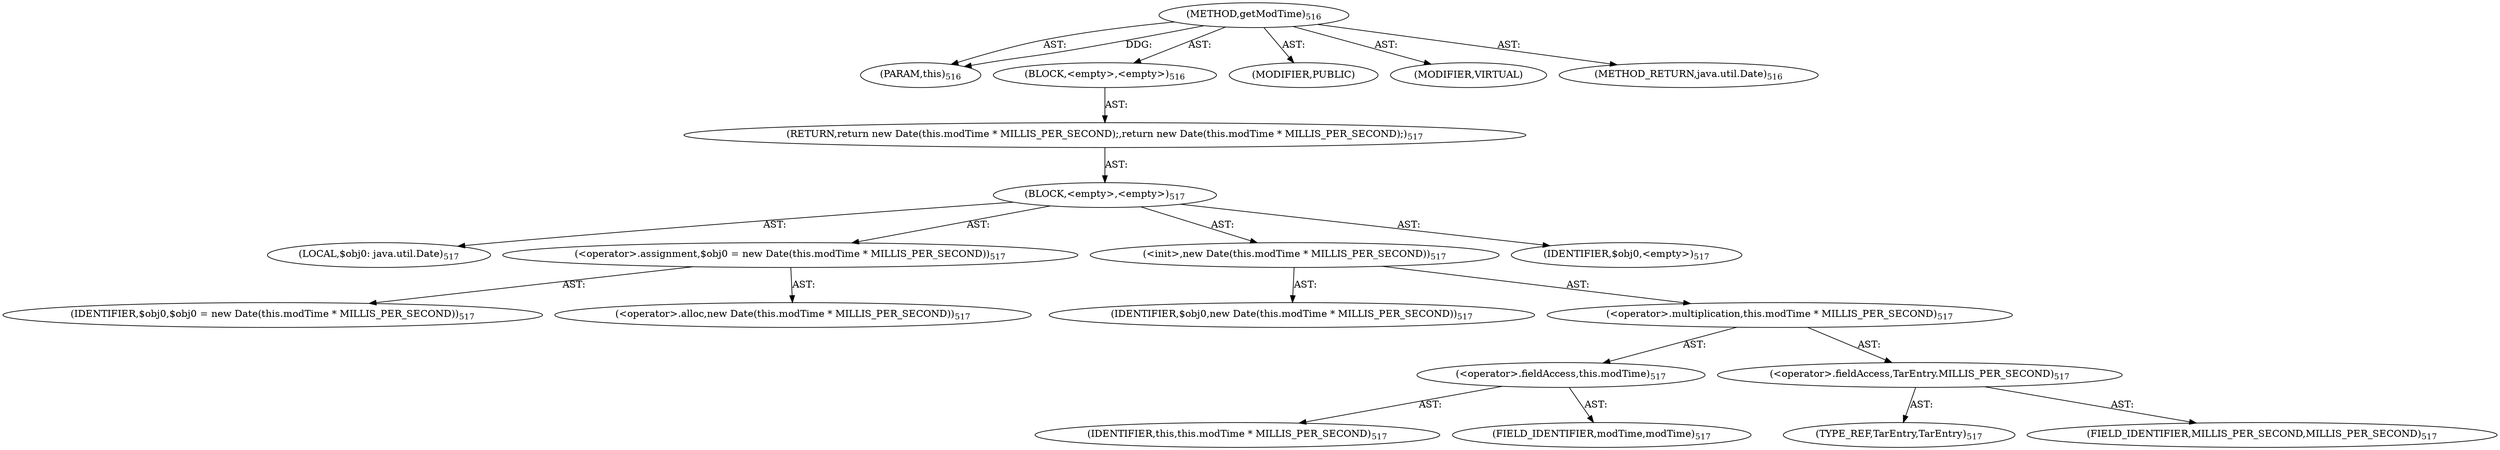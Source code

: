 digraph "getModTime" {  
"111669149721" [label = <(METHOD,getModTime)<SUB>516</SUB>> ]
"115964117012" [label = <(PARAM,this)<SUB>516</SUB>> ]
"25769803815" [label = <(BLOCK,&lt;empty&gt;,&lt;empty&gt;)<SUB>516</SUB>> ]
"146028888075" [label = <(RETURN,return new Date(this.modTime * MILLIS_PER_SECOND);,return new Date(this.modTime * MILLIS_PER_SECOND);)<SUB>517</SUB>> ]
"25769803816" [label = <(BLOCK,&lt;empty&gt;,&lt;empty&gt;)<SUB>517</SUB>> ]
"94489280520" [label = <(LOCAL,$obj0: java.util.Date)<SUB>517</SUB>> ]
"30064771317" [label = <(&lt;operator&gt;.assignment,$obj0 = new Date(this.modTime * MILLIS_PER_SECOND))<SUB>517</SUB>> ]
"68719476933" [label = <(IDENTIFIER,$obj0,$obj0 = new Date(this.modTime * MILLIS_PER_SECOND))<SUB>517</SUB>> ]
"30064771318" [label = <(&lt;operator&gt;.alloc,new Date(this.modTime * MILLIS_PER_SECOND))<SUB>517</SUB>> ]
"30064771319" [label = <(&lt;init&gt;,new Date(this.modTime * MILLIS_PER_SECOND))<SUB>517</SUB>> ]
"68719476934" [label = <(IDENTIFIER,$obj0,new Date(this.modTime * MILLIS_PER_SECOND))<SUB>517</SUB>> ]
"30064771320" [label = <(&lt;operator&gt;.multiplication,this.modTime * MILLIS_PER_SECOND)<SUB>517</SUB>> ]
"30064771321" [label = <(&lt;operator&gt;.fieldAccess,this.modTime)<SUB>517</SUB>> ]
"68719476759" [label = <(IDENTIFIER,this,this.modTime * MILLIS_PER_SECOND)<SUB>517</SUB>> ]
"55834574927" [label = <(FIELD_IDENTIFIER,modTime,modTime)<SUB>517</SUB>> ]
"30064771322" [label = <(&lt;operator&gt;.fieldAccess,TarEntry.MILLIS_PER_SECOND)<SUB>517</SUB>> ]
"180388626443" [label = <(TYPE_REF,TarEntry,TarEntry)<SUB>517</SUB>> ]
"55834574928" [label = <(FIELD_IDENTIFIER,MILLIS_PER_SECOND,MILLIS_PER_SECOND)<SUB>517</SUB>> ]
"68719476935" [label = <(IDENTIFIER,$obj0,&lt;empty&gt;)<SUB>517</SUB>> ]
"133143986249" [label = <(MODIFIER,PUBLIC)> ]
"133143986250" [label = <(MODIFIER,VIRTUAL)> ]
"128849018905" [label = <(METHOD_RETURN,java.util.Date)<SUB>516</SUB>> ]
  "111669149721" -> "115964117012"  [ label = "AST: "] 
  "111669149721" -> "25769803815"  [ label = "AST: "] 
  "111669149721" -> "133143986249"  [ label = "AST: "] 
  "111669149721" -> "133143986250"  [ label = "AST: "] 
  "111669149721" -> "128849018905"  [ label = "AST: "] 
  "25769803815" -> "146028888075"  [ label = "AST: "] 
  "146028888075" -> "25769803816"  [ label = "AST: "] 
  "25769803816" -> "94489280520"  [ label = "AST: "] 
  "25769803816" -> "30064771317"  [ label = "AST: "] 
  "25769803816" -> "30064771319"  [ label = "AST: "] 
  "25769803816" -> "68719476935"  [ label = "AST: "] 
  "30064771317" -> "68719476933"  [ label = "AST: "] 
  "30064771317" -> "30064771318"  [ label = "AST: "] 
  "30064771319" -> "68719476934"  [ label = "AST: "] 
  "30064771319" -> "30064771320"  [ label = "AST: "] 
  "30064771320" -> "30064771321"  [ label = "AST: "] 
  "30064771320" -> "30064771322"  [ label = "AST: "] 
  "30064771321" -> "68719476759"  [ label = "AST: "] 
  "30064771321" -> "55834574927"  [ label = "AST: "] 
  "30064771322" -> "180388626443"  [ label = "AST: "] 
  "30064771322" -> "55834574928"  [ label = "AST: "] 
  "111669149721" -> "115964117012"  [ label = "DDG: "] 
}
